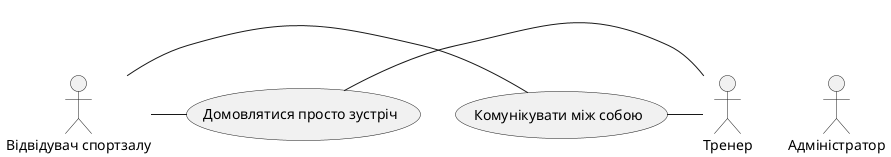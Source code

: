 @startuml
:Відвідувач спортзалу: as Client 
:Адміністратор: as Admin 
:Тренер: as Personal

(Комунікувати між собою) as Comminicate
(Домовлятися просто зустріч) as MakeMeeting

Client - Comminicate
Comminicate - Personal 
MakeMeeting - Personal
Client - MakeMeeting

 

@enduml
